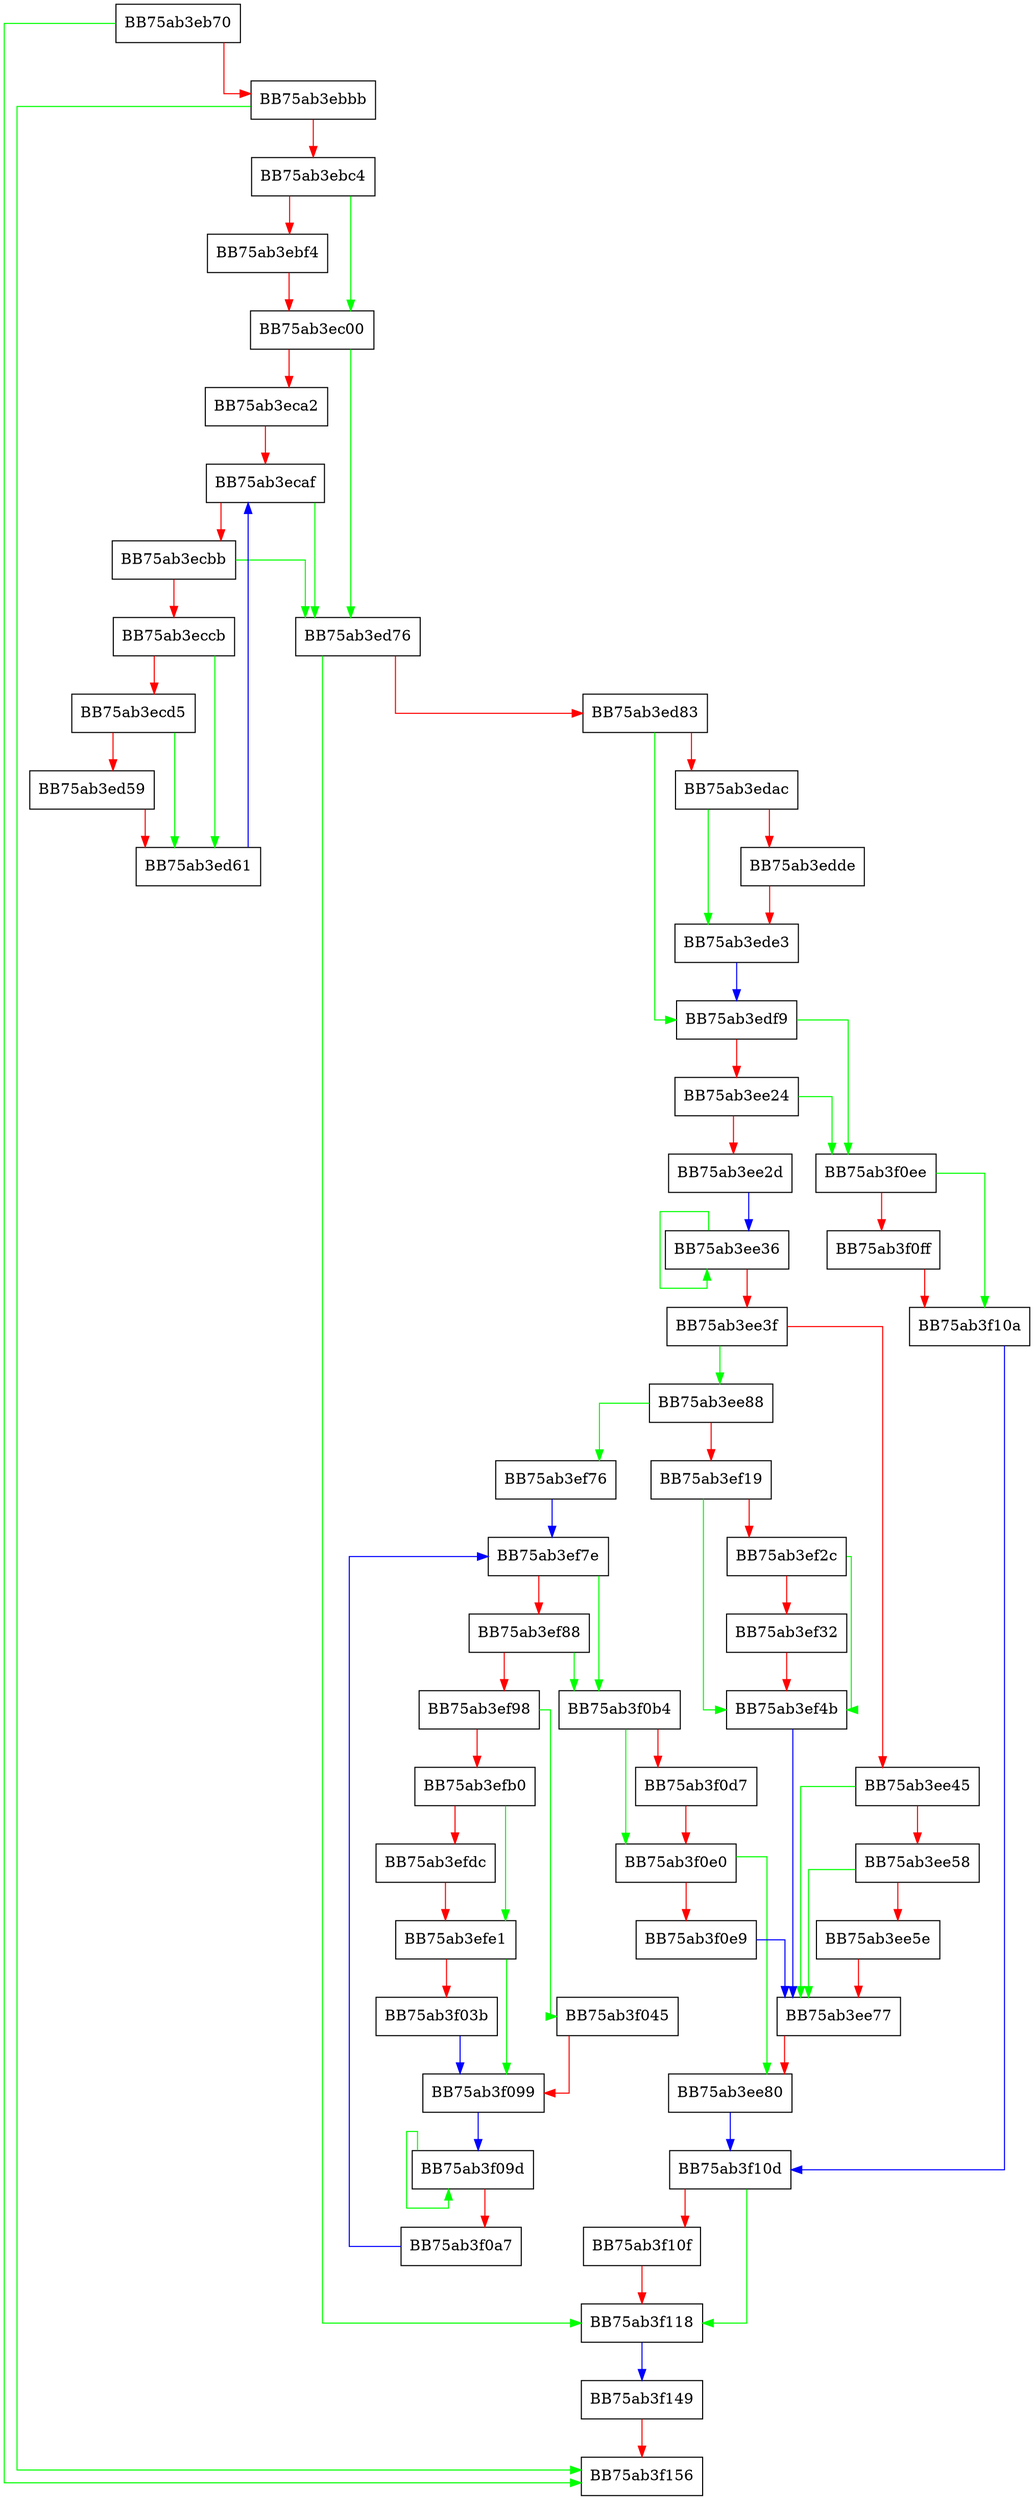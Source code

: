 digraph AddDllImportsToSpynetReport {
  node [shape="box"];
  graph [splines=ortho];
  BB75ab3eb70 -> BB75ab3f156 [color="green"];
  BB75ab3eb70 -> BB75ab3ebbb [color="red"];
  BB75ab3ebbb -> BB75ab3f156 [color="green"];
  BB75ab3ebbb -> BB75ab3ebc4 [color="red"];
  BB75ab3ebc4 -> BB75ab3ec00 [color="green"];
  BB75ab3ebc4 -> BB75ab3ebf4 [color="red"];
  BB75ab3ebf4 -> BB75ab3ec00 [color="red"];
  BB75ab3ec00 -> BB75ab3ed76 [color="green"];
  BB75ab3ec00 -> BB75ab3eca2 [color="red"];
  BB75ab3eca2 -> BB75ab3ecaf [color="red"];
  BB75ab3ecaf -> BB75ab3ed76 [color="green"];
  BB75ab3ecaf -> BB75ab3ecbb [color="red"];
  BB75ab3ecbb -> BB75ab3ed76 [color="green"];
  BB75ab3ecbb -> BB75ab3eccb [color="red"];
  BB75ab3eccb -> BB75ab3ed61 [color="green"];
  BB75ab3eccb -> BB75ab3ecd5 [color="red"];
  BB75ab3ecd5 -> BB75ab3ed61 [color="green"];
  BB75ab3ecd5 -> BB75ab3ed59 [color="red"];
  BB75ab3ed59 -> BB75ab3ed61 [color="red"];
  BB75ab3ed61 -> BB75ab3ecaf [color="blue"];
  BB75ab3ed76 -> BB75ab3f118 [color="green"];
  BB75ab3ed76 -> BB75ab3ed83 [color="red"];
  BB75ab3ed83 -> BB75ab3edf9 [color="green"];
  BB75ab3ed83 -> BB75ab3edac [color="red"];
  BB75ab3edac -> BB75ab3ede3 [color="green"];
  BB75ab3edac -> BB75ab3edde [color="red"];
  BB75ab3edde -> BB75ab3ede3 [color="red"];
  BB75ab3ede3 -> BB75ab3edf9 [color="blue"];
  BB75ab3edf9 -> BB75ab3f0ee [color="green"];
  BB75ab3edf9 -> BB75ab3ee24 [color="red"];
  BB75ab3ee24 -> BB75ab3f0ee [color="green"];
  BB75ab3ee24 -> BB75ab3ee2d [color="red"];
  BB75ab3ee2d -> BB75ab3ee36 [color="blue"];
  BB75ab3ee36 -> BB75ab3ee36 [color="green"];
  BB75ab3ee36 -> BB75ab3ee3f [color="red"];
  BB75ab3ee3f -> BB75ab3ee88 [color="green"];
  BB75ab3ee3f -> BB75ab3ee45 [color="red"];
  BB75ab3ee45 -> BB75ab3ee77 [color="green"];
  BB75ab3ee45 -> BB75ab3ee58 [color="red"];
  BB75ab3ee58 -> BB75ab3ee77 [color="green"];
  BB75ab3ee58 -> BB75ab3ee5e [color="red"];
  BB75ab3ee5e -> BB75ab3ee77 [color="red"];
  BB75ab3ee77 -> BB75ab3ee80 [color="red"];
  BB75ab3ee80 -> BB75ab3f10d [color="blue"];
  BB75ab3ee88 -> BB75ab3ef76 [color="green"];
  BB75ab3ee88 -> BB75ab3ef19 [color="red"];
  BB75ab3ef19 -> BB75ab3ef4b [color="green"];
  BB75ab3ef19 -> BB75ab3ef2c [color="red"];
  BB75ab3ef2c -> BB75ab3ef4b [color="green"];
  BB75ab3ef2c -> BB75ab3ef32 [color="red"];
  BB75ab3ef32 -> BB75ab3ef4b [color="red"];
  BB75ab3ef4b -> BB75ab3ee77 [color="blue"];
  BB75ab3ef76 -> BB75ab3ef7e [color="blue"];
  BB75ab3ef7e -> BB75ab3f0b4 [color="green"];
  BB75ab3ef7e -> BB75ab3ef88 [color="red"];
  BB75ab3ef88 -> BB75ab3f0b4 [color="green"];
  BB75ab3ef88 -> BB75ab3ef98 [color="red"];
  BB75ab3ef98 -> BB75ab3f045 [color="green"];
  BB75ab3ef98 -> BB75ab3efb0 [color="red"];
  BB75ab3efb0 -> BB75ab3efe1 [color="green"];
  BB75ab3efb0 -> BB75ab3efdc [color="red"];
  BB75ab3efdc -> BB75ab3efe1 [color="red"];
  BB75ab3efe1 -> BB75ab3f099 [color="green"];
  BB75ab3efe1 -> BB75ab3f03b [color="red"];
  BB75ab3f03b -> BB75ab3f099 [color="blue"];
  BB75ab3f045 -> BB75ab3f099 [color="red"];
  BB75ab3f099 -> BB75ab3f09d [color="blue"];
  BB75ab3f09d -> BB75ab3f09d [color="green"];
  BB75ab3f09d -> BB75ab3f0a7 [color="red"];
  BB75ab3f0a7 -> BB75ab3ef7e [color="blue"];
  BB75ab3f0b4 -> BB75ab3f0e0 [color="green"];
  BB75ab3f0b4 -> BB75ab3f0d7 [color="red"];
  BB75ab3f0d7 -> BB75ab3f0e0 [color="red"];
  BB75ab3f0e0 -> BB75ab3ee80 [color="green"];
  BB75ab3f0e0 -> BB75ab3f0e9 [color="red"];
  BB75ab3f0e9 -> BB75ab3ee77 [color="blue"];
  BB75ab3f0ee -> BB75ab3f10a [color="green"];
  BB75ab3f0ee -> BB75ab3f0ff [color="red"];
  BB75ab3f0ff -> BB75ab3f10a [color="red"];
  BB75ab3f10a -> BB75ab3f10d [color="blue"];
  BB75ab3f10d -> BB75ab3f118 [color="green"];
  BB75ab3f10d -> BB75ab3f10f [color="red"];
  BB75ab3f10f -> BB75ab3f118 [color="red"];
  BB75ab3f118 -> BB75ab3f149 [color="blue"];
  BB75ab3f149 -> BB75ab3f156 [color="red"];
}